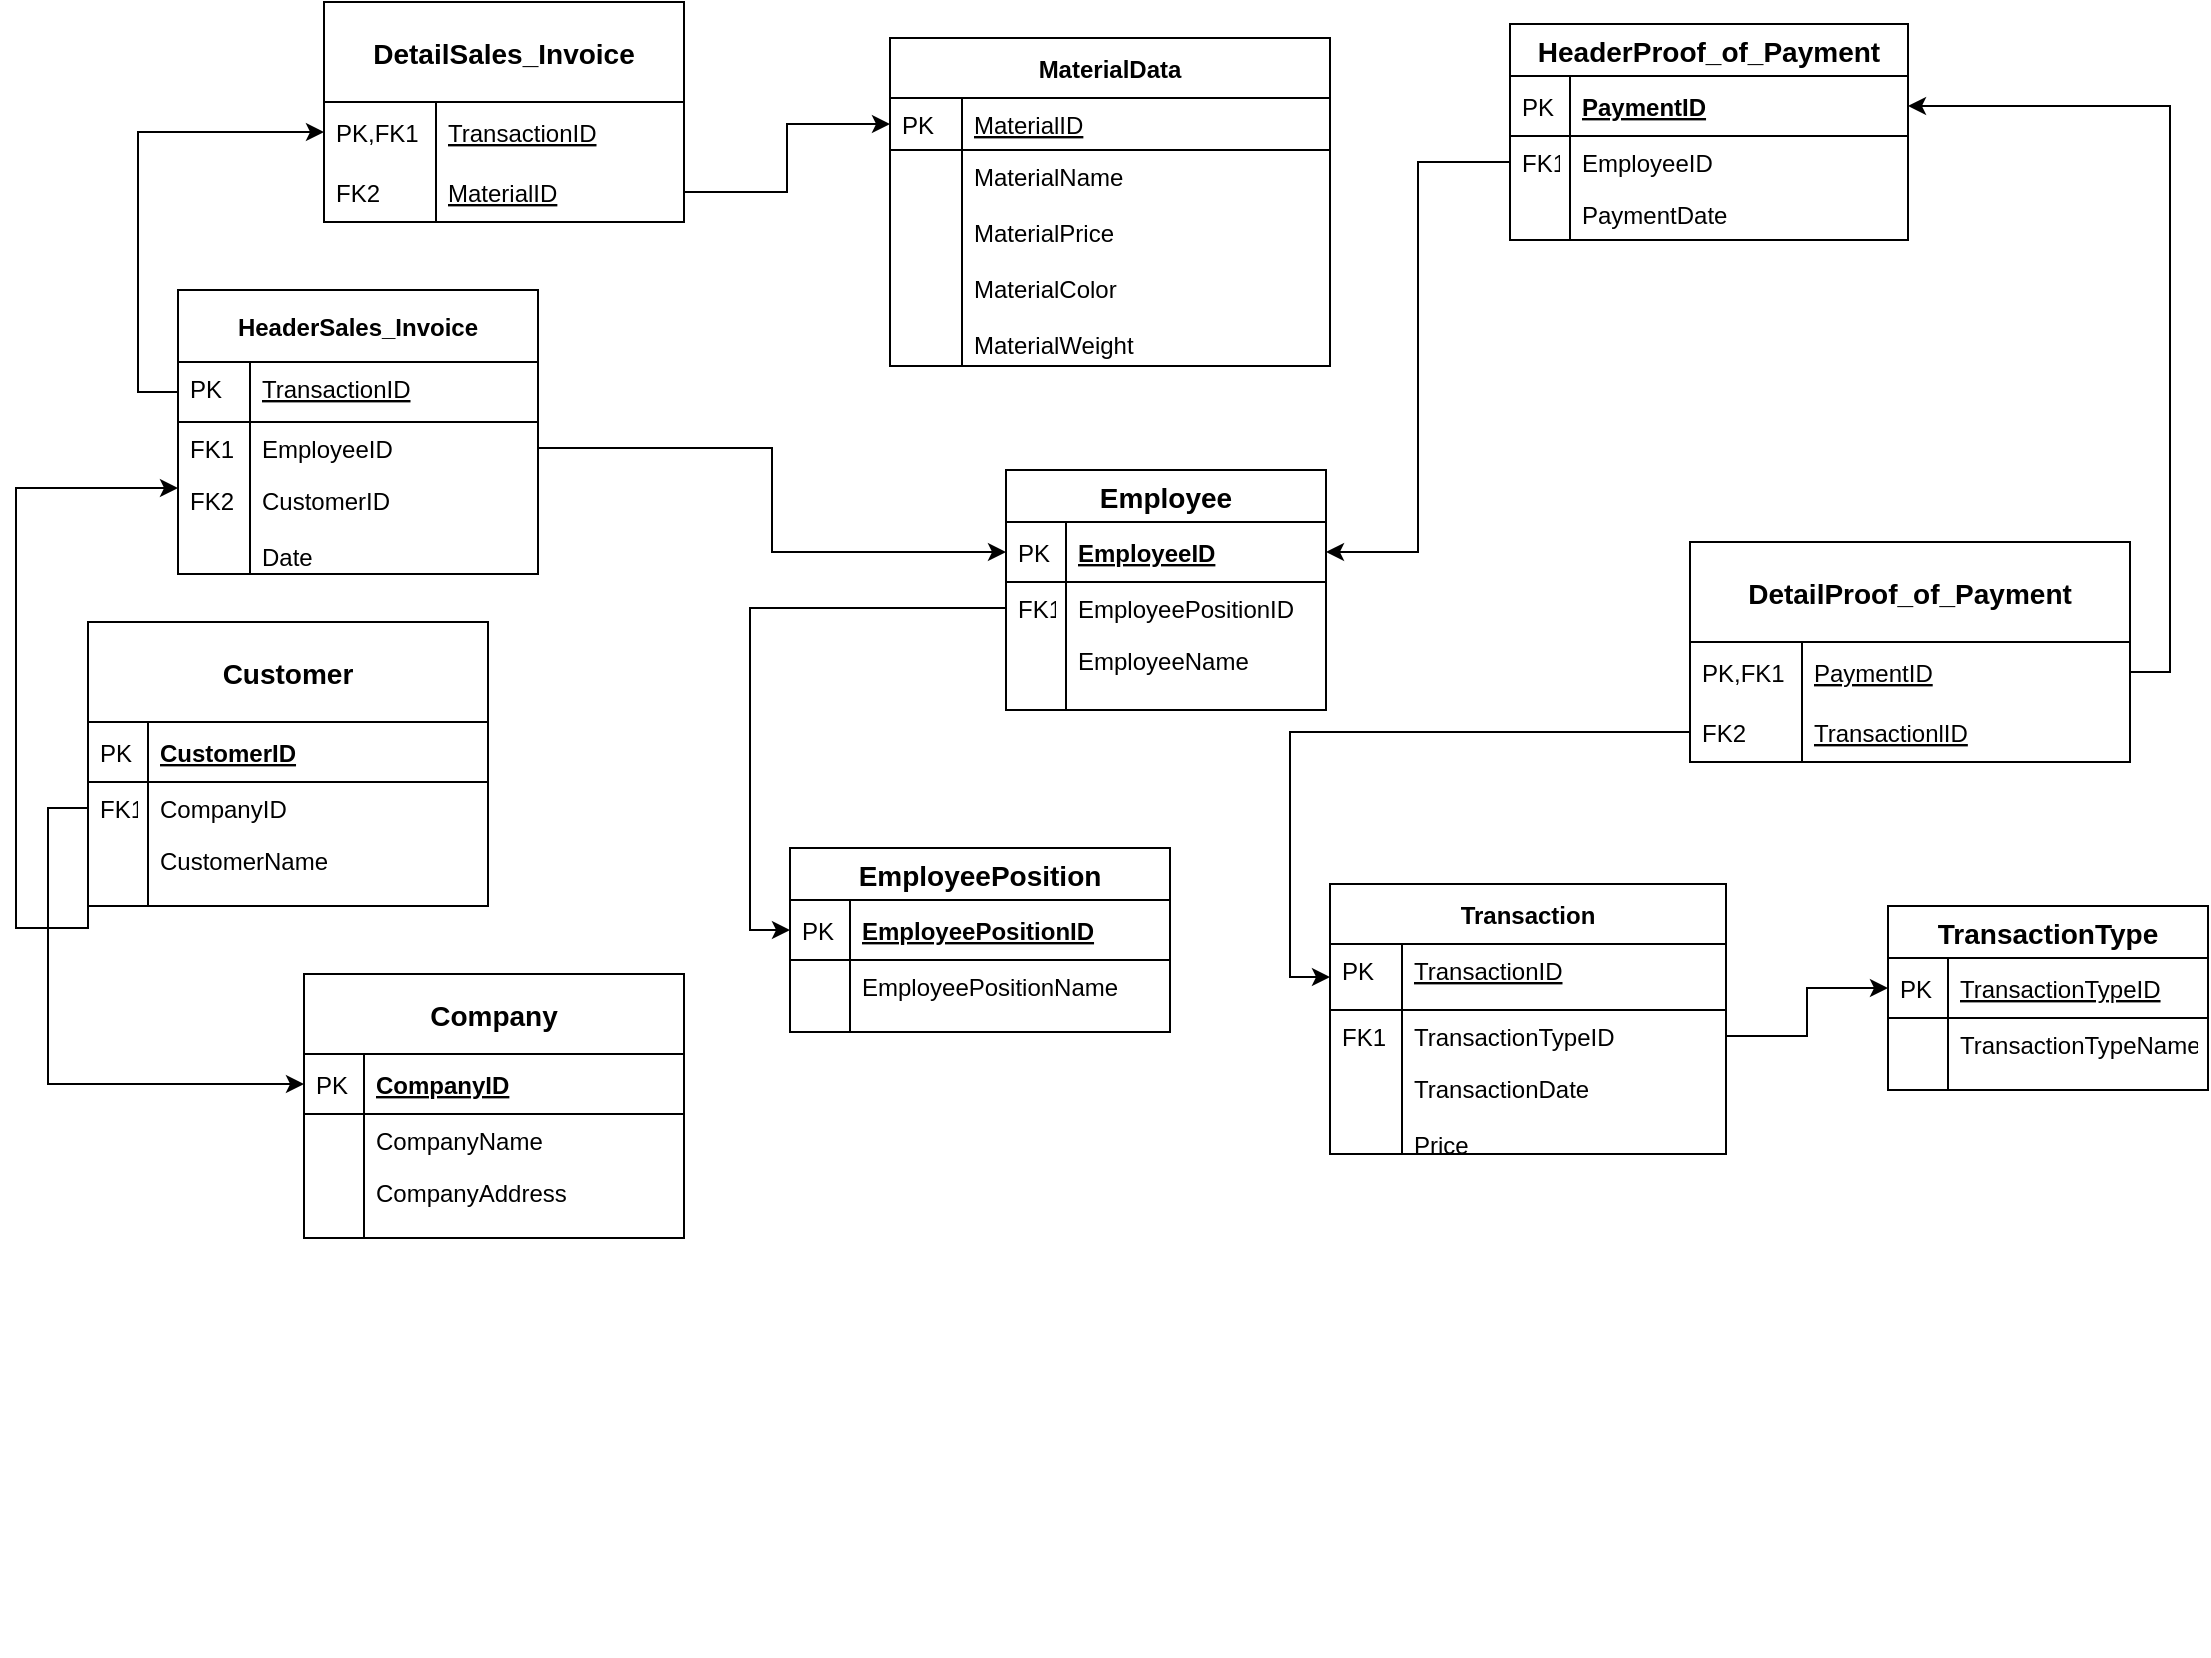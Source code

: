 <mxfile version="13.2.0" type="device"><diagram id="C5RBs43oDa-KdzZeNtuy" name="Page-1"><mxGraphModel dx="820" dy="693" grid="1" gridSize="9" guides="1" tooltips="1" connect="1" arrows="1" fold="1" page="1" pageScale="1" pageWidth="1169" pageHeight="827" math="0" shadow="0"><root><mxCell id="WIyWlLk6GJQsqaUBKTNV-0"/><mxCell id="WIyWlLk6GJQsqaUBKTNV-1" parent="WIyWlLk6GJQsqaUBKTNV-0"/><mxCell id="-Wonyo5o2zYbv7n9TVQ_-78" value="&lt;span style=&quot;color: rgba(0 , 0 , 0 , 0) ; font-family: monospace ; font-size: 0px&quot;&gt;%3CmxGraphModel%3E%3Croot%3E%3CmxCell%20id%3D%220%22%2F%3E%3CmxCell%20id%3D%221%22%20parent%3D%220%22%2F%3E%3CmxCell%20id%3D%222%22%20value%3D%22DetailSales_Invoice%22%20style%3D%22swimlane%3BfontStyle%3D1%3BchildLayout%3DstackLayout%3Bhorizontal%3D1%3BstartSize%3D50%3BhorizontalStack%3D0%3BresizeParent%3D1%3BresizeParentMax%3D0%3BresizeLast%3D0%3Bcollapsible%3D1%3BmarginBottom%3D0%3Balign%3Dcenter%3BfontSize%3D14%3B%22%20vertex%3D%221%22%20parent%3D%221%22%3E%3CmxGeometry%20x%3D%22410%22%20y%3D%22360%22%20width%3D%22220%22%20height%3D%22110%22%20as%3D%22geometry%22%2F%3E%3C%2FmxCell%3E%3CmxCell%20id%3D%223%22%20value%3D%22TransactionID%22%20style%3D%22shape%3DpartialRectangle%3Btop%3D0%3Bleft%3D0%3Bright%3D0%3Bbottom%3D0%3Balign%3Dleft%3BverticalAlign%3Dmiddle%3BfillColor%3Dnone%3BspacingLeft%3D60%3BspacingRight%3D4%3Boverflow%3Dhidden%3Brotatable%3D0%3Bpoints%3D%5B%5B0%2C0.5%5D%2C%5B1%2C0.5%5D%5D%3BportConstraint%3Deastwest%3BdropTarget%3D0%3BfontStyle%3D4%3BfontSize%3D12%3B%22%20vertex%3D%221%22%20parent%3D%222%22%3E%3CmxGeometry%20y%3D%2250%22%20width%3D%22220%22%20height%3D%2230%22%20as%3D%22geometry%22%2F%3E%3C%2FmxCell%3E%3CmxCell%20id%3D%224%22%20value%3D%22PK%2CFK1%22%20style%3D%22shape%3DpartialRectangle%3BfontStyle%3D0%3Btop%3D0%3Bleft%3D0%3Bbottom%3D0%3BfillColor%3Dnone%3Balign%3Dleft%3BverticalAlign%3Dmiddle%3BspacingLeft%3D4%3BspacingRight%3D4%3Boverflow%3Dhidden%3Brotatable%3D0%3Bpoints%3D%5B%5D%3BportConstraint%3Deastwest%3Bpart%3D1%3BfontSize%3D12%3B%22%20vertex%3D%221%22%20connectable%3D%220%22%20parent%3D%223%22%3E%3CmxGeometry%20width%3D%2256%22%20height%3D%2230%22%20as%3D%22geometry%22%2F%3E%3C%2FmxCell%3E%3CmxCell%20id%3D%225%22%20value%3D%22MaterialID%22%20style%3D%22shape%3DpartialRectangle%3Btop%3D0%3Bleft%3D0%3Bright%3D0%3Bbottom%3D1%3Balign%3Dleft%3BverticalAlign%3Dmiddle%3BfillColor%3Dnone%3BspacingLeft%3D60%3BspacingRight%3D4%3Boverflow%3Dhidden%3Brotatable%3D0%3Bpoints%3D%5B%5B0%2C0.5%5D%2C%5B1%2C0.5%5D%5D%3BportConstraint%3Deastwest%3BdropTarget%3D0%3BfontStyle%3D4%3BfontSize%3D12%3B%22%20vertex%3D%221%22%20parent%3D%222%22%3E%3CmxGeometry%20y%3D%2280%22%20width%3D%22220%22%20height%3D%2230%22%20as%3D%22geometry%22%2F%3E%3C%2FmxCell%3E%3CmxCell%20id%3D%226%22%20value%3D%22PK%22%20style%3D%22shape%3DpartialRectangle%3BfontStyle%3D0%3Btop%3D0%3Bleft%3D0%3Bbottom%3D0%3BfillColor%3Dnone%3Balign%3Dleft%3BverticalAlign%3Dmiddle%3BspacingLeft%3D4%3BspacingRight%3D4%3Boverflow%3Dhidden%3Brotatable%3D0%3Bpoints%3D%5B%5D%3BportConstraint%3Deastwest%3Bpart%3D1%3BfontSize%3D12%3B%22%20vertex%3D%221%22%20connectable%3D%220%22%20parent%3D%225%22%3E%3CmxGeometry%20width%3D%2256%22%20height%3D%2230%22%20as%3D%22geometry%22%2F%3E%3C%2FmxCell%3E%3C%2Froot%3E%3C%2FmxGraphModel%3E&lt;/span&gt;" style="text;html=1;align=center;verticalAlign=middle;resizable=0;points=[];autosize=1;" vertex="1" parent="WIyWlLk6GJQsqaUBKTNV-1"><mxGeometry x="304" y="960" width="20" height="20" as="geometry"/></mxCell><mxCell id="-Wonyo5o2zYbv7n9TVQ_-101" style="edgeStyle=orthogonalEdgeStyle;rounded=0;orthogonalLoop=1;jettySize=auto;html=1;exitX=1;exitY=0.5;exitDx=0;exitDy=0;entryX=0;entryY=0.5;entryDx=0;entryDy=0;" edge="1" parent="WIyWlLk6GJQsqaUBKTNV-1" source="zkfFHV4jXpPFQw0GAbJ--59" target="-Wonyo5o2zYbv7n9TVQ_-35"><mxGeometry relative="1" as="geometry"/></mxCell><mxCell id="-Wonyo5o2zYbv7n9TVQ_-102" style="edgeStyle=orthogonalEdgeStyle;rounded=0;orthogonalLoop=1;jettySize=auto;html=1;exitX=0;exitY=0.5;exitDx=0;exitDy=0;entryX=1;entryY=0.5;entryDx=0;entryDy=0;" edge="1" parent="WIyWlLk6GJQsqaUBKTNV-1" source="-Wonyo5o2zYbv7n9TVQ_-59" target="-Wonyo5o2zYbv7n9TVQ_-35"><mxGeometry relative="1" as="geometry"/></mxCell><mxCell id="-Wonyo5o2zYbv7n9TVQ_-103" style="edgeStyle=orthogonalEdgeStyle;rounded=0;orthogonalLoop=1;jettySize=auto;html=1;exitX=1;exitY=0.5;exitDx=0;exitDy=0;entryX=1;entryY=0.5;entryDx=0;entryDy=0;" edge="1" parent="WIyWlLk6GJQsqaUBKTNV-1" source="-Wonyo5o2zYbv7n9TVQ_-80" target="-Wonyo5o2zYbv7n9TVQ_-57"><mxGeometry relative="1" as="geometry"/></mxCell><mxCell id="-Wonyo5o2zYbv7n9TVQ_-104" style="edgeStyle=orthogonalEdgeStyle;rounded=0;orthogonalLoop=1;jettySize=auto;html=1;exitX=0;exitY=0.5;exitDx=0;exitDy=0;entryX=0;entryY=0.5;entryDx=0;entryDy=0;" edge="1" parent="WIyWlLk6GJQsqaUBKTNV-1" source="-Wonyo5o2zYbv7n9TVQ_-37" target="-Wonyo5o2zYbv7n9TVQ_-46"><mxGeometry relative="1" as="geometry"/></mxCell><mxCell id="-Wonyo5o2zYbv7n9TVQ_-105" style="edgeStyle=orthogonalEdgeStyle;rounded=0;orthogonalLoop=1;jettySize=auto;html=1;exitX=0;exitY=0.5;exitDx=0;exitDy=0;entryX=0;entryY=0.5;entryDx=0;entryDy=0;" edge="1" parent="WIyWlLk6GJQsqaUBKTNV-1" source="-Wonyo5o2zYbv7n9TVQ_-82" target="-Wonyo5o2zYbv7n9TVQ_-85"><mxGeometry relative="1" as="geometry"/></mxCell><mxCell id="-Wonyo5o2zYbv7n9TVQ_-106" style="edgeStyle=orthogonalEdgeStyle;rounded=0;orthogonalLoop=1;jettySize=auto;html=1;exitX=0;exitY=0.5;exitDx=0;exitDy=0;" edge="1" parent="WIyWlLk6GJQsqaUBKTNV-1" source="-Wonyo5o2zYbv7n9TVQ_-14" target="-Wonyo5o2zYbv7n9TVQ_-24"><mxGeometry relative="1" as="geometry"/></mxCell><mxCell id="-Wonyo5o2zYbv7n9TVQ_-108" style="edgeStyle=orthogonalEdgeStyle;rounded=0;orthogonalLoop=1;jettySize=auto;html=1;exitX=1;exitY=0.5;exitDx=0;exitDy=0;entryX=0;entryY=0.5;entryDx=0;entryDy=0;" edge="1" parent="WIyWlLk6GJQsqaUBKTNV-1" source="-Wonyo5o2zYbv7n9TVQ_-7" target="zkfFHV4jXpPFQw0GAbJ--52"><mxGeometry relative="1" as="geometry"/></mxCell><mxCell id="-Wonyo5o2zYbv7n9TVQ_-110" style="edgeStyle=orthogonalEdgeStyle;rounded=0;orthogonalLoop=1;jettySize=auto;html=1;exitX=0;exitY=0.5;exitDx=0;exitDy=0;entryX=0;entryY=0.5;entryDx=0;entryDy=0;" edge="1" parent="WIyWlLk6GJQsqaUBKTNV-1" source="zkfFHV4jXpPFQw0GAbJ--57" target="-Wonyo5o2zYbv7n9TVQ_-5"><mxGeometry relative="1" as="geometry"/></mxCell><mxCell id="zkfFHV4jXpPFQw0GAbJ--56" value="HeaderSales_Invoice" style="swimlane;fontStyle=1;childLayout=stackLayout;horizontal=1;startSize=36;horizontalStack=0;resizeParent=1;resizeLast=0;collapsible=1;marginBottom=0;rounded=0;shadow=0;strokeWidth=1;" parent="WIyWlLk6GJQsqaUBKTNV-1" vertex="1"><mxGeometry x="126" y="297" width="180" height="142" as="geometry"><mxRectangle x="260" y="80" width="160" height="26" as="alternateBounds"/></mxGeometry></mxCell><mxCell id="zkfFHV4jXpPFQw0GAbJ--57" value="TransactionID" style="shape=partialRectangle;top=0;left=0;right=0;bottom=1;align=left;verticalAlign=top;fillColor=none;spacingLeft=40;spacingRight=4;overflow=hidden;rotatable=0;points=[[0,0.5],[1,0.5]];portConstraint=eastwest;dropTarget=0;rounded=0;shadow=0;strokeWidth=1;fontStyle=4" parent="zkfFHV4jXpPFQw0GAbJ--56" vertex="1"><mxGeometry y="36" width="180" height="30" as="geometry"/></mxCell><mxCell id="zkfFHV4jXpPFQw0GAbJ--58" value="PK" style="shape=partialRectangle;top=0;left=0;bottom=0;fillColor=none;align=left;verticalAlign=top;spacingLeft=4;spacingRight=4;overflow=hidden;rotatable=0;points=[];portConstraint=eastwest;part=1;" parent="zkfFHV4jXpPFQw0GAbJ--57" vertex="1" connectable="0"><mxGeometry width="36" height="30.0" as="geometry"/></mxCell><mxCell id="zkfFHV4jXpPFQw0GAbJ--59" value="EmployeeID" style="shape=partialRectangle;top=0;left=0;right=0;bottom=0;align=left;verticalAlign=top;fillColor=none;spacingLeft=40;spacingRight=4;overflow=hidden;rotatable=0;points=[[0,0.5],[1,0.5]];portConstraint=eastwest;dropTarget=0;rounded=0;shadow=0;strokeWidth=1;" parent="zkfFHV4jXpPFQw0GAbJ--56" vertex="1"><mxGeometry y="66" width="180" height="26" as="geometry"/></mxCell><mxCell id="zkfFHV4jXpPFQw0GAbJ--60" value="FK1" style="shape=partialRectangle;top=0;left=0;bottom=0;fillColor=none;align=left;verticalAlign=top;spacingLeft=4;spacingRight=4;overflow=hidden;rotatable=0;points=[];portConstraint=eastwest;part=1;" parent="zkfFHV4jXpPFQw0GAbJ--59" vertex="1" connectable="0"><mxGeometry width="36" height="26" as="geometry"/></mxCell><mxCell id="zkfFHV4jXpPFQw0GAbJ--61" value="CustomerID&#10;&#10;Date" style="shape=partialRectangle;top=0;left=0;right=0;bottom=0;align=left;verticalAlign=top;fillColor=none;spacingLeft=40;spacingRight=4;overflow=hidden;rotatable=0;points=[[0,0.5],[1,0.5]];portConstraint=eastwest;dropTarget=0;rounded=0;shadow=0;strokeWidth=1;" parent="zkfFHV4jXpPFQw0GAbJ--56" vertex="1"><mxGeometry y="92" width="180" height="50" as="geometry"/></mxCell><mxCell id="zkfFHV4jXpPFQw0GAbJ--62" value="FK2" style="shape=partialRectangle;top=0;left=0;bottom=0;fillColor=none;align=left;verticalAlign=top;spacingLeft=4;spacingRight=4;overflow=hidden;rotatable=0;points=[];portConstraint=eastwest;part=1;" parent="zkfFHV4jXpPFQw0GAbJ--61" vertex="1" connectable="0"><mxGeometry width="36" height="50" as="geometry"/></mxCell><mxCell id="-Wonyo5o2zYbv7n9TVQ_-112" style="edgeStyle=orthogonalEdgeStyle;rounded=0;orthogonalLoop=1;jettySize=auto;html=1;exitX=0;exitY=0.5;exitDx=0;exitDy=0;" edge="1" parent="WIyWlLk6GJQsqaUBKTNV-1" source="-Wonyo5o2zYbv7n9TVQ_-12"><mxGeometry relative="1" as="geometry"><mxPoint x="126" y="396" as="targetPoint"/><Array as="points"><mxPoint x="45" y="616"/><mxPoint x="45" y="396"/></Array></mxGeometry></mxCell><mxCell id="-Wonyo5o2zYbv7n9TVQ_-11" value="Customer" style="swimlane;fontStyle=1;childLayout=stackLayout;horizontal=1;startSize=50;horizontalStack=0;resizeParent=1;resizeParentMax=0;resizeLast=0;collapsible=1;marginBottom=0;align=center;fontSize=14;" vertex="1" parent="WIyWlLk6GJQsqaUBKTNV-1"><mxGeometry x="81" y="463" width="200" height="142" as="geometry"/></mxCell><mxCell id="-Wonyo5o2zYbv7n9TVQ_-12" value="CustomerID" style="shape=partialRectangle;top=0;left=0;right=0;bottom=1;align=left;verticalAlign=middle;fillColor=none;spacingLeft=34;spacingRight=4;overflow=hidden;rotatable=0;points=[[0,0.5],[1,0.5]];portConstraint=eastwest;dropTarget=0;fontStyle=5;fontSize=12;" vertex="1" parent="-Wonyo5o2zYbv7n9TVQ_-11"><mxGeometry y="50" width="200" height="30" as="geometry"/></mxCell><mxCell id="-Wonyo5o2zYbv7n9TVQ_-13" value="PK" style="shape=partialRectangle;top=0;left=0;bottom=0;fillColor=none;align=left;verticalAlign=middle;spacingLeft=4;spacingRight=4;overflow=hidden;rotatable=0;points=[];portConstraint=eastwest;part=1;fontSize=12;" vertex="1" connectable="0" parent="-Wonyo5o2zYbv7n9TVQ_-12"><mxGeometry width="30" height="30" as="geometry"/></mxCell><mxCell id="-Wonyo5o2zYbv7n9TVQ_-14" value="CompanyID" style="shape=partialRectangle;top=0;left=0;right=0;bottom=0;align=left;verticalAlign=top;fillColor=none;spacingLeft=34;spacingRight=4;overflow=hidden;rotatable=0;points=[[0,0.5],[1,0.5]];portConstraint=eastwest;dropTarget=0;fontSize=12;" vertex="1" parent="-Wonyo5o2zYbv7n9TVQ_-11"><mxGeometry y="80" width="200" height="26" as="geometry"/></mxCell><mxCell id="-Wonyo5o2zYbv7n9TVQ_-15" value="FK1" style="shape=partialRectangle;top=0;left=0;bottom=0;fillColor=none;align=left;verticalAlign=top;spacingLeft=4;spacingRight=4;overflow=hidden;rotatable=0;points=[];portConstraint=eastwest;part=1;fontSize=12;" vertex="1" connectable="0" parent="-Wonyo5o2zYbv7n9TVQ_-14"><mxGeometry width="30" height="26" as="geometry"/></mxCell><mxCell id="-Wonyo5o2zYbv7n9TVQ_-16" value="CustomerName" style="shape=partialRectangle;top=0;left=0;right=0;bottom=0;align=left;verticalAlign=top;fillColor=none;spacingLeft=34;spacingRight=4;overflow=hidden;rotatable=0;points=[[0,0.5],[1,0.5]];portConstraint=eastwest;dropTarget=0;fontSize=12;" vertex="1" parent="-Wonyo5o2zYbv7n9TVQ_-11"><mxGeometry y="106" width="200" height="26" as="geometry"/></mxCell><mxCell id="-Wonyo5o2zYbv7n9TVQ_-17" value="" style="shape=partialRectangle;top=0;left=0;bottom=0;fillColor=none;align=left;verticalAlign=top;spacingLeft=4;spacingRight=4;overflow=hidden;rotatable=0;points=[];portConstraint=eastwest;part=1;fontSize=12;" vertex="1" connectable="0" parent="-Wonyo5o2zYbv7n9TVQ_-16"><mxGeometry width="30" height="26" as="geometry"/></mxCell><mxCell id="-Wonyo5o2zYbv7n9TVQ_-20" value="" style="shape=partialRectangle;top=0;left=0;right=0;bottom=0;align=left;verticalAlign=top;fillColor=none;spacingLeft=34;spacingRight=4;overflow=hidden;rotatable=0;points=[[0,0.5],[1,0.5]];portConstraint=eastwest;dropTarget=0;fontSize=12;" vertex="1" parent="-Wonyo5o2zYbv7n9TVQ_-11"><mxGeometry y="132" width="200" height="10" as="geometry"/></mxCell><mxCell id="-Wonyo5o2zYbv7n9TVQ_-21" value="" style="shape=partialRectangle;top=0;left=0;bottom=0;fillColor=none;align=left;verticalAlign=top;spacingLeft=4;spacingRight=4;overflow=hidden;rotatable=0;points=[];portConstraint=eastwest;part=1;fontSize=12;" vertex="1" connectable="0" parent="-Wonyo5o2zYbv7n9TVQ_-20"><mxGeometry width="30" height="10" as="geometry"/></mxCell><mxCell id="-Wonyo5o2zYbv7n9TVQ_-23" value="Company" style="swimlane;fontStyle=1;childLayout=stackLayout;horizontal=1;startSize=40;horizontalStack=0;resizeParent=1;resizeParentMax=0;resizeLast=0;collapsible=1;marginBottom=0;align=center;fontSize=14;" vertex="1" parent="WIyWlLk6GJQsqaUBKTNV-1"><mxGeometry x="189" y="639" width="190" height="132" as="geometry"/></mxCell><mxCell id="-Wonyo5o2zYbv7n9TVQ_-24" value="CompanyID" style="shape=partialRectangle;top=0;left=0;right=0;bottom=1;align=left;verticalAlign=middle;fillColor=none;spacingLeft=34;spacingRight=4;overflow=hidden;rotatable=0;points=[[0,0.5],[1,0.5]];portConstraint=eastwest;dropTarget=0;fontStyle=5;fontSize=12;" vertex="1" parent="-Wonyo5o2zYbv7n9TVQ_-23"><mxGeometry y="40" width="190" height="30" as="geometry"/></mxCell><mxCell id="-Wonyo5o2zYbv7n9TVQ_-25" value="PK" style="shape=partialRectangle;top=0;left=0;bottom=0;fillColor=none;align=left;verticalAlign=middle;spacingLeft=4;spacingRight=4;overflow=hidden;rotatable=0;points=[];portConstraint=eastwest;part=1;fontSize=12;" vertex="1" connectable="0" parent="-Wonyo5o2zYbv7n9TVQ_-24"><mxGeometry width="30" height="30" as="geometry"/></mxCell><mxCell id="-Wonyo5o2zYbv7n9TVQ_-26" value="CompanyName" style="shape=partialRectangle;top=0;left=0;right=0;bottom=0;align=left;verticalAlign=top;fillColor=none;spacingLeft=34;spacingRight=4;overflow=hidden;rotatable=0;points=[[0,0.5],[1,0.5]];portConstraint=eastwest;dropTarget=0;fontSize=12;" vertex="1" parent="-Wonyo5o2zYbv7n9TVQ_-23"><mxGeometry y="70" width="190" height="26" as="geometry"/></mxCell><mxCell id="-Wonyo5o2zYbv7n9TVQ_-27" value="" style="shape=partialRectangle;top=0;left=0;bottom=0;fillColor=none;align=left;verticalAlign=top;spacingLeft=4;spacingRight=4;overflow=hidden;rotatable=0;points=[];portConstraint=eastwest;part=1;fontSize=12;" vertex="1" connectable="0" parent="-Wonyo5o2zYbv7n9TVQ_-26"><mxGeometry width="30" height="26" as="geometry"/></mxCell><mxCell id="-Wonyo5o2zYbv7n9TVQ_-28" value="CompanyAddress" style="shape=partialRectangle;top=0;left=0;right=0;bottom=0;align=left;verticalAlign=top;fillColor=none;spacingLeft=34;spacingRight=4;overflow=hidden;rotatable=0;points=[[0,0.5],[1,0.5]];portConstraint=eastwest;dropTarget=0;fontSize=12;" vertex="1" parent="-Wonyo5o2zYbv7n9TVQ_-23"><mxGeometry y="96" width="190" height="26" as="geometry"/></mxCell><mxCell id="-Wonyo5o2zYbv7n9TVQ_-29" value="" style="shape=partialRectangle;top=0;left=0;bottom=0;fillColor=none;align=left;verticalAlign=top;spacingLeft=4;spacingRight=4;overflow=hidden;rotatable=0;points=[];portConstraint=eastwest;part=1;fontSize=12;" vertex="1" connectable="0" parent="-Wonyo5o2zYbv7n9TVQ_-28"><mxGeometry width="30" height="26" as="geometry"/></mxCell><mxCell id="-Wonyo5o2zYbv7n9TVQ_-32" value="" style="shape=partialRectangle;top=0;left=0;right=0;bottom=0;align=left;verticalAlign=top;fillColor=none;spacingLeft=34;spacingRight=4;overflow=hidden;rotatable=0;points=[[0,0.5],[1,0.5]];portConstraint=eastwest;dropTarget=0;fontSize=12;" vertex="1" parent="-Wonyo5o2zYbv7n9TVQ_-23"><mxGeometry y="122" width="190" height="10" as="geometry"/></mxCell><mxCell id="-Wonyo5o2zYbv7n9TVQ_-33" value="" style="shape=partialRectangle;top=0;left=0;bottom=0;fillColor=none;align=left;verticalAlign=top;spacingLeft=4;spacingRight=4;overflow=hidden;rotatable=0;points=[];portConstraint=eastwest;part=1;fontSize=12;" vertex="1" connectable="0" parent="-Wonyo5o2zYbv7n9TVQ_-32"><mxGeometry width="30" height="10" as="geometry"/></mxCell><mxCell id="-Wonyo5o2zYbv7n9TVQ_-84" value="Transaction" style="swimlane;fontStyle=1;childLayout=stackLayout;horizontal=1;startSize=30;horizontalStack=0;resizeParent=1;resizeLast=0;collapsible=1;marginBottom=0;rounded=0;shadow=0;strokeWidth=1;" vertex="1" parent="WIyWlLk6GJQsqaUBKTNV-1"><mxGeometry x="702" y="594" width="198" height="135" as="geometry"><mxRectangle x="260" y="80" width="160" height="26" as="alternateBounds"/></mxGeometry></mxCell><mxCell id="-Wonyo5o2zYbv7n9TVQ_-85" value="TransactionID" style="shape=partialRectangle;top=0;left=0;right=0;bottom=1;align=left;verticalAlign=top;fillColor=none;spacingLeft=40;spacingRight=4;overflow=hidden;rotatable=0;points=[[0,0.5],[1,0.5]];portConstraint=eastwest;dropTarget=0;rounded=0;shadow=0;strokeWidth=1;fontStyle=4" vertex="1" parent="-Wonyo5o2zYbv7n9TVQ_-84"><mxGeometry y="30" width="198" height="33" as="geometry"/></mxCell><mxCell id="-Wonyo5o2zYbv7n9TVQ_-86" value="PK" style="shape=partialRectangle;top=0;left=0;bottom=0;fillColor=none;align=left;verticalAlign=top;spacingLeft=4;spacingRight=4;overflow=hidden;rotatable=0;points=[];portConstraint=eastwest;part=1;" vertex="1" connectable="0" parent="-Wonyo5o2zYbv7n9TVQ_-85"><mxGeometry width="36" height="33" as="geometry"/></mxCell><mxCell id="-Wonyo5o2zYbv7n9TVQ_-87" value="TransactionTypeID" style="shape=partialRectangle;top=0;left=0;right=0;bottom=0;align=left;verticalAlign=top;fillColor=none;spacingLeft=40;spacingRight=4;overflow=hidden;rotatable=0;points=[[0,0.5],[1,0.5]];portConstraint=eastwest;dropTarget=0;rounded=0;shadow=0;strokeWidth=1;" vertex="1" parent="-Wonyo5o2zYbv7n9TVQ_-84"><mxGeometry y="63" width="198" height="26" as="geometry"/></mxCell><mxCell id="-Wonyo5o2zYbv7n9TVQ_-88" value="FK1" style="shape=partialRectangle;top=0;left=0;bottom=0;fillColor=none;align=left;verticalAlign=top;spacingLeft=4;spacingRight=4;overflow=hidden;rotatable=0;points=[];portConstraint=eastwest;part=1;" vertex="1" connectable="0" parent="-Wonyo5o2zYbv7n9TVQ_-87"><mxGeometry width="36" height="26" as="geometry"/></mxCell><mxCell id="-Wonyo5o2zYbv7n9TVQ_-89" value="TransactionDate&#10;&#10;Price" style="shape=partialRectangle;top=0;left=0;right=0;bottom=0;align=left;verticalAlign=top;fillColor=none;spacingLeft=40;spacingRight=4;overflow=hidden;rotatable=0;points=[[0,0.5],[1,0.5]];portConstraint=eastwest;dropTarget=0;rounded=0;shadow=0;strokeWidth=1;" vertex="1" parent="-Wonyo5o2zYbv7n9TVQ_-84"><mxGeometry y="89" width="198" height="46" as="geometry"/></mxCell><mxCell id="-Wonyo5o2zYbv7n9TVQ_-90" value="" style="shape=partialRectangle;top=0;left=0;bottom=0;fillColor=none;align=left;verticalAlign=top;spacingLeft=4;spacingRight=4;overflow=hidden;rotatable=0;points=[];portConstraint=eastwest;part=1;" vertex="1" connectable="0" parent="-Wonyo5o2zYbv7n9TVQ_-89"><mxGeometry width="36" height="46" as="geometry"/></mxCell><mxCell id="-Wonyo5o2zYbv7n9TVQ_-45" value="EmployeePosition" style="swimlane;fontStyle=1;childLayout=stackLayout;horizontal=1;startSize=26;horizontalStack=0;resizeParent=1;resizeParentMax=0;resizeLast=0;collapsible=1;marginBottom=0;align=center;fontSize=14;" vertex="1" parent="WIyWlLk6GJQsqaUBKTNV-1"><mxGeometry x="432" y="576" width="190" height="92" as="geometry"/></mxCell><mxCell id="-Wonyo5o2zYbv7n9TVQ_-46" value="EmployeePositionID" style="shape=partialRectangle;top=0;left=0;right=0;bottom=1;align=left;verticalAlign=middle;fillColor=none;spacingLeft=34;spacingRight=4;overflow=hidden;rotatable=0;points=[[0,0.5],[1,0.5]];portConstraint=eastwest;dropTarget=0;fontStyle=5;fontSize=12;" vertex="1" parent="-Wonyo5o2zYbv7n9TVQ_-45"><mxGeometry y="26" width="190" height="30" as="geometry"/></mxCell><mxCell id="-Wonyo5o2zYbv7n9TVQ_-47" value="PK" style="shape=partialRectangle;top=0;left=0;bottom=0;fillColor=none;align=left;verticalAlign=middle;spacingLeft=4;spacingRight=4;overflow=hidden;rotatable=0;points=[];portConstraint=eastwest;part=1;fontSize=12;" vertex="1" connectable="0" parent="-Wonyo5o2zYbv7n9TVQ_-46"><mxGeometry width="30" height="30" as="geometry"/></mxCell><mxCell id="-Wonyo5o2zYbv7n9TVQ_-48" value="EmployeePositionName" style="shape=partialRectangle;top=0;left=0;right=0;bottom=0;align=left;verticalAlign=top;fillColor=none;spacingLeft=34;spacingRight=4;overflow=hidden;rotatable=0;points=[[0,0.5],[1,0.5]];portConstraint=eastwest;dropTarget=0;fontSize=12;" vertex="1" parent="-Wonyo5o2zYbv7n9TVQ_-45"><mxGeometry y="56" width="190" height="26" as="geometry"/></mxCell><mxCell id="-Wonyo5o2zYbv7n9TVQ_-49" value="" style="shape=partialRectangle;top=0;left=0;bottom=0;fillColor=none;align=left;verticalAlign=top;spacingLeft=4;spacingRight=4;overflow=hidden;rotatable=0;points=[];portConstraint=eastwest;part=1;fontSize=12;" vertex="1" connectable="0" parent="-Wonyo5o2zYbv7n9TVQ_-48"><mxGeometry width="30" height="26" as="geometry"/></mxCell><mxCell id="-Wonyo5o2zYbv7n9TVQ_-54" value="" style="shape=partialRectangle;top=0;left=0;right=0;bottom=0;align=left;verticalAlign=top;fillColor=none;spacingLeft=34;spacingRight=4;overflow=hidden;rotatable=0;points=[[0,0.5],[1,0.5]];portConstraint=eastwest;dropTarget=0;fontSize=12;" vertex="1" parent="-Wonyo5o2zYbv7n9TVQ_-45"><mxGeometry y="82" width="190" height="10" as="geometry"/></mxCell><mxCell id="-Wonyo5o2zYbv7n9TVQ_-55" value="" style="shape=partialRectangle;top=0;left=0;bottom=0;fillColor=none;align=left;verticalAlign=top;spacingLeft=4;spacingRight=4;overflow=hidden;rotatable=0;points=[];portConstraint=eastwest;part=1;fontSize=12;" vertex="1" connectable="0" parent="-Wonyo5o2zYbv7n9TVQ_-54"><mxGeometry width="30" height="10" as="geometry"/></mxCell><mxCell id="-Wonyo5o2zYbv7n9TVQ_-56" value="HeaderProof_of_Payment" style="swimlane;fontStyle=1;childLayout=stackLayout;horizontal=1;startSize=26;horizontalStack=0;resizeParent=1;resizeParentMax=0;resizeLast=0;collapsible=1;marginBottom=0;align=center;fontSize=14;" vertex="1" parent="WIyWlLk6GJQsqaUBKTNV-1"><mxGeometry x="792" y="164" width="199" height="108" as="geometry"/></mxCell><mxCell id="-Wonyo5o2zYbv7n9TVQ_-57" value="PaymentID" style="shape=partialRectangle;top=0;left=0;right=0;bottom=1;align=left;verticalAlign=middle;fillColor=none;spacingLeft=34;spacingRight=4;overflow=hidden;rotatable=0;points=[[0,0.5],[1,0.5]];portConstraint=eastwest;dropTarget=0;fontStyle=5;fontSize=12;" vertex="1" parent="-Wonyo5o2zYbv7n9TVQ_-56"><mxGeometry y="26" width="199" height="30" as="geometry"/></mxCell><mxCell id="-Wonyo5o2zYbv7n9TVQ_-58" value="PK" style="shape=partialRectangle;top=0;left=0;bottom=0;fillColor=none;align=left;verticalAlign=middle;spacingLeft=4;spacingRight=4;overflow=hidden;rotatable=0;points=[];portConstraint=eastwest;part=1;fontSize=12;" vertex="1" connectable="0" parent="-Wonyo5o2zYbv7n9TVQ_-57"><mxGeometry width="30" height="30" as="geometry"/></mxCell><mxCell id="-Wonyo5o2zYbv7n9TVQ_-59" value="EmployeeID" style="shape=partialRectangle;top=0;left=0;right=0;bottom=0;align=left;verticalAlign=top;fillColor=none;spacingLeft=34;spacingRight=4;overflow=hidden;rotatable=0;points=[[0,0.5],[1,0.5]];portConstraint=eastwest;dropTarget=0;fontSize=12;" vertex="1" parent="-Wonyo5o2zYbv7n9TVQ_-56"><mxGeometry y="56" width="199" height="26" as="geometry"/></mxCell><mxCell id="-Wonyo5o2zYbv7n9TVQ_-60" value="FK1" style="shape=partialRectangle;top=0;left=0;bottom=0;fillColor=none;align=left;verticalAlign=top;spacingLeft=4;spacingRight=4;overflow=hidden;rotatable=0;points=[];portConstraint=eastwest;part=1;fontSize=12;" vertex="1" connectable="0" parent="-Wonyo5o2zYbv7n9TVQ_-59"><mxGeometry width="30" height="26" as="geometry"/></mxCell><mxCell id="-Wonyo5o2zYbv7n9TVQ_-61" value="PaymentDate" style="shape=partialRectangle;top=0;left=0;right=0;bottom=0;align=left;verticalAlign=top;fillColor=none;spacingLeft=34;spacingRight=4;overflow=hidden;rotatable=0;points=[[0,0.5],[1,0.5]];portConstraint=eastwest;dropTarget=0;fontSize=12;" vertex="1" parent="-Wonyo5o2zYbv7n9TVQ_-56"><mxGeometry y="82" width="199" height="26" as="geometry"/></mxCell><mxCell id="-Wonyo5o2zYbv7n9TVQ_-62" value="" style="shape=partialRectangle;top=0;left=0;bottom=0;fillColor=none;align=left;verticalAlign=top;spacingLeft=4;spacingRight=4;overflow=hidden;rotatable=0;points=[];portConstraint=eastwest;part=1;fontSize=12;" vertex="1" connectable="0" parent="-Wonyo5o2zYbv7n9TVQ_-61"><mxGeometry width="30" height="26" as="geometry"/></mxCell><mxCell id="-Wonyo5o2zYbv7n9TVQ_-79" value="DetailProof_of_Payment" style="swimlane;fontStyle=1;childLayout=stackLayout;horizontal=1;startSize=50;horizontalStack=0;resizeParent=1;resizeParentMax=0;resizeLast=0;collapsible=1;marginBottom=0;align=center;fontSize=14;" vertex="1" parent="WIyWlLk6GJQsqaUBKTNV-1"><mxGeometry x="882" y="423" width="220" height="110" as="geometry"/></mxCell><mxCell id="-Wonyo5o2zYbv7n9TVQ_-80" value="PaymentID" style="shape=partialRectangle;top=0;left=0;right=0;bottom=0;align=left;verticalAlign=middle;fillColor=none;spacingLeft=60;spacingRight=4;overflow=hidden;rotatable=0;points=[[0,0.5],[1,0.5]];portConstraint=eastwest;dropTarget=0;fontStyle=4;fontSize=12;" vertex="1" parent="-Wonyo5o2zYbv7n9TVQ_-79"><mxGeometry y="50" width="220" height="30" as="geometry"/></mxCell><mxCell id="-Wonyo5o2zYbv7n9TVQ_-81" value="PK,FK1" style="shape=partialRectangle;fontStyle=0;top=0;left=0;bottom=0;fillColor=none;align=left;verticalAlign=middle;spacingLeft=4;spacingRight=4;overflow=hidden;rotatable=0;points=[];portConstraint=eastwest;part=1;fontSize=12;" vertex="1" connectable="0" parent="-Wonyo5o2zYbv7n9TVQ_-80"><mxGeometry width="56" height="30" as="geometry"/></mxCell><mxCell id="-Wonyo5o2zYbv7n9TVQ_-82" value="TransactionlID" style="shape=partialRectangle;top=0;left=0;right=0;bottom=1;align=left;verticalAlign=middle;fillColor=none;spacingLeft=60;spacingRight=4;overflow=hidden;rotatable=0;points=[[0,0.5],[1,0.5]];portConstraint=eastwest;dropTarget=0;fontStyle=4;fontSize=12;" vertex="1" parent="-Wonyo5o2zYbv7n9TVQ_-79"><mxGeometry y="80" width="220" height="30" as="geometry"/></mxCell><mxCell id="-Wonyo5o2zYbv7n9TVQ_-83" value="FK2" style="shape=partialRectangle;fontStyle=0;top=0;left=0;bottom=0;fillColor=none;align=left;verticalAlign=middle;spacingLeft=4;spacingRight=4;overflow=hidden;rotatable=0;points=[];portConstraint=eastwest;part=1;fontSize=12;" vertex="1" connectable="0" parent="-Wonyo5o2zYbv7n9TVQ_-82"><mxGeometry width="56" height="30" as="geometry"/></mxCell><mxCell id="-Wonyo5o2zYbv7n9TVQ_-34" value="Employee" style="swimlane;fontStyle=1;childLayout=stackLayout;horizontal=1;startSize=26;horizontalStack=0;resizeParent=1;resizeParentMax=0;resizeLast=0;collapsible=1;marginBottom=0;align=center;fontSize=14;" vertex="1" parent="WIyWlLk6GJQsqaUBKTNV-1"><mxGeometry x="540" y="387" width="160" height="120" as="geometry"/></mxCell><mxCell id="-Wonyo5o2zYbv7n9TVQ_-35" value="EmployeeID" style="shape=partialRectangle;top=0;left=0;right=0;bottom=1;align=left;verticalAlign=middle;fillColor=none;spacingLeft=34;spacingRight=4;overflow=hidden;rotatable=0;points=[[0,0.5],[1,0.5]];portConstraint=eastwest;dropTarget=0;fontStyle=5;fontSize=12;" vertex="1" parent="-Wonyo5o2zYbv7n9TVQ_-34"><mxGeometry y="26" width="160" height="30" as="geometry"/></mxCell><mxCell id="-Wonyo5o2zYbv7n9TVQ_-36" value="PK" style="shape=partialRectangle;top=0;left=0;bottom=0;fillColor=none;align=left;verticalAlign=middle;spacingLeft=4;spacingRight=4;overflow=hidden;rotatable=0;points=[];portConstraint=eastwest;part=1;fontSize=12;" vertex="1" connectable="0" parent="-Wonyo5o2zYbv7n9TVQ_-35"><mxGeometry width="30" height="30" as="geometry"/></mxCell><mxCell id="-Wonyo5o2zYbv7n9TVQ_-37" value="EmployeePositionID" style="shape=partialRectangle;top=0;left=0;right=0;bottom=0;align=left;verticalAlign=top;fillColor=none;spacingLeft=34;spacingRight=4;overflow=hidden;rotatable=0;points=[[0,0.5],[1,0.5]];portConstraint=eastwest;dropTarget=0;fontSize=12;" vertex="1" parent="-Wonyo5o2zYbv7n9TVQ_-34"><mxGeometry y="56" width="160" height="26" as="geometry"/></mxCell><mxCell id="-Wonyo5o2zYbv7n9TVQ_-38" value="FK1" style="shape=partialRectangle;top=0;left=0;bottom=0;fillColor=none;align=left;verticalAlign=top;spacingLeft=4;spacingRight=4;overflow=hidden;rotatable=0;points=[];portConstraint=eastwest;part=1;fontSize=12;" vertex="1" connectable="0" parent="-Wonyo5o2zYbv7n9TVQ_-37"><mxGeometry width="30" height="26" as="geometry"/></mxCell><mxCell id="-Wonyo5o2zYbv7n9TVQ_-39" value="EmployeeName" style="shape=partialRectangle;top=0;left=0;right=0;bottom=0;align=left;verticalAlign=top;fillColor=none;spacingLeft=34;spacingRight=4;overflow=hidden;rotatable=0;points=[[0,0.5],[1,0.5]];portConstraint=eastwest;dropTarget=0;fontSize=12;" vertex="1" parent="-Wonyo5o2zYbv7n9TVQ_-34"><mxGeometry y="82" width="160" height="28" as="geometry"/></mxCell><mxCell id="-Wonyo5o2zYbv7n9TVQ_-40" value="" style="shape=partialRectangle;top=0;left=0;bottom=0;fillColor=none;align=left;verticalAlign=top;spacingLeft=4;spacingRight=4;overflow=hidden;rotatable=0;points=[];portConstraint=eastwest;part=1;fontSize=12;" vertex="1" connectable="0" parent="-Wonyo5o2zYbv7n9TVQ_-39"><mxGeometry width="30" height="28" as="geometry"/></mxCell><mxCell id="-Wonyo5o2zYbv7n9TVQ_-41" value="" style="shape=partialRectangle;top=0;left=0;right=0;bottom=0;align=left;verticalAlign=top;fillColor=none;spacingLeft=34;spacingRight=4;overflow=hidden;rotatable=0;points=[[0,0.5],[1,0.5]];portConstraint=eastwest;dropTarget=0;fontSize=12;" vertex="1" parent="-Wonyo5o2zYbv7n9TVQ_-34"><mxGeometry y="110" width="160" as="geometry"/></mxCell><mxCell id="-Wonyo5o2zYbv7n9TVQ_-42" value="" style="shape=partialRectangle;top=0;left=0;bottom=0;fillColor=none;align=left;verticalAlign=top;spacingLeft=4;spacingRight=4;overflow=hidden;rotatable=0;points=[];portConstraint=eastwest;part=1;fontSize=12;" vertex="1" connectable="0" parent="-Wonyo5o2zYbv7n9TVQ_-41"><mxGeometry width="30" as="geometry"/></mxCell><mxCell id="-Wonyo5o2zYbv7n9TVQ_-43" value="" style="shape=partialRectangle;top=0;left=0;right=0;bottom=0;align=left;verticalAlign=top;fillColor=none;spacingLeft=34;spacingRight=4;overflow=hidden;rotatable=0;points=[[0,0.5],[1,0.5]];portConstraint=eastwest;dropTarget=0;fontSize=12;" vertex="1" parent="-Wonyo5o2zYbv7n9TVQ_-34"><mxGeometry y="110" width="160" height="10" as="geometry"/></mxCell><mxCell id="-Wonyo5o2zYbv7n9TVQ_-44" value="" style="shape=partialRectangle;top=0;left=0;bottom=0;fillColor=none;align=left;verticalAlign=top;spacingLeft=4;spacingRight=4;overflow=hidden;rotatable=0;points=[];portConstraint=eastwest;part=1;fontSize=12;" vertex="1" connectable="0" parent="-Wonyo5o2zYbv7n9TVQ_-43"><mxGeometry width="30" height="10" as="geometry"/></mxCell><mxCell id="zkfFHV4jXpPFQw0GAbJ--51" value="MaterialData" style="swimlane;fontStyle=1;childLayout=stackLayout;horizontal=1;startSize=30;horizontalStack=0;resizeParent=1;resizeLast=0;collapsible=1;marginBottom=0;rounded=0;shadow=0;strokeWidth=1;" parent="WIyWlLk6GJQsqaUBKTNV-1" vertex="1"><mxGeometry x="482" y="171" width="220" height="164" as="geometry"><mxRectangle x="20" y="80" width="160" height="26" as="alternateBounds"/></mxGeometry></mxCell><mxCell id="zkfFHV4jXpPFQw0GAbJ--52" value="MaterialID" style="shape=partialRectangle;top=0;left=0;right=0;bottom=1;align=left;verticalAlign=top;fillColor=none;spacingLeft=40;spacingRight=4;overflow=hidden;rotatable=0;points=[[0,0.5],[1,0.5]];portConstraint=eastwest;dropTarget=0;rounded=0;shadow=0;strokeWidth=1;fontStyle=4" parent="zkfFHV4jXpPFQw0GAbJ--51" vertex="1"><mxGeometry y="30" width="220" height="26" as="geometry"/></mxCell><mxCell id="zkfFHV4jXpPFQw0GAbJ--53" value="PK" style="shape=partialRectangle;top=0;left=0;bottom=0;fillColor=none;align=left;verticalAlign=top;spacingLeft=4;spacingRight=4;overflow=hidden;rotatable=0;points=[];portConstraint=eastwest;part=1;" parent="zkfFHV4jXpPFQw0GAbJ--52" vertex="1" connectable="0"><mxGeometry width="36" height="26" as="geometry"/></mxCell><mxCell id="zkfFHV4jXpPFQw0GAbJ--54" value="MaterialName&#10;&#10;MaterialPrice&#10;&#10;MaterialColor&#10;&#10;MaterialWeight&#10;&#10;" style="shape=partialRectangle;top=0;left=0;right=0;bottom=0;align=left;verticalAlign=top;fillColor=none;spacingLeft=40;spacingRight=4;overflow=hidden;rotatable=0;points=[[0,0.5],[1,0.5]];portConstraint=eastwest;dropTarget=0;rounded=0;shadow=0;strokeWidth=1;" parent="zkfFHV4jXpPFQw0GAbJ--51" vertex="1"><mxGeometry y="56" width="220" height="108" as="geometry"/></mxCell><mxCell id="zkfFHV4jXpPFQw0GAbJ--55" value="" style="shape=partialRectangle;top=0;left=0;bottom=0;fillColor=none;align=left;verticalAlign=top;spacingLeft=4;spacingRight=4;overflow=hidden;rotatable=0;points=[];portConstraint=eastwest;part=1;" parent="zkfFHV4jXpPFQw0GAbJ--54" vertex="1" connectable="0"><mxGeometry width="36" height="108" as="geometry"/></mxCell><mxCell id="-Wonyo5o2zYbv7n9TVQ_-4" value="DetailSales_Invoice" style="swimlane;fontStyle=1;childLayout=stackLayout;horizontal=1;startSize=50;horizontalStack=0;resizeParent=1;resizeParentMax=0;resizeLast=0;collapsible=1;marginBottom=0;align=center;fontSize=14;" vertex="1" parent="WIyWlLk6GJQsqaUBKTNV-1"><mxGeometry x="199" y="153" width="180" height="110" as="geometry"/></mxCell><mxCell id="-Wonyo5o2zYbv7n9TVQ_-5" value="TransactionID" style="shape=partialRectangle;top=0;left=0;right=0;bottom=0;align=left;verticalAlign=middle;fillColor=none;spacingLeft=60;spacingRight=4;overflow=hidden;rotatable=0;points=[[0,0.5],[1,0.5]];portConstraint=eastwest;dropTarget=0;fontStyle=4;fontSize=12;" vertex="1" parent="-Wonyo5o2zYbv7n9TVQ_-4"><mxGeometry y="50" width="180" height="30" as="geometry"/></mxCell><mxCell id="-Wonyo5o2zYbv7n9TVQ_-6" value="PK,FK1" style="shape=partialRectangle;fontStyle=0;top=0;left=0;bottom=0;fillColor=none;align=left;verticalAlign=middle;spacingLeft=4;spacingRight=4;overflow=hidden;rotatable=0;points=[];portConstraint=eastwest;part=1;fontSize=12;" vertex="1" connectable="0" parent="-Wonyo5o2zYbv7n9TVQ_-5"><mxGeometry width="56" height="30" as="geometry"/></mxCell><mxCell id="-Wonyo5o2zYbv7n9TVQ_-7" value="MaterialID" style="shape=partialRectangle;top=0;left=0;right=0;bottom=1;align=left;verticalAlign=middle;fillColor=none;spacingLeft=60;spacingRight=4;overflow=hidden;rotatable=0;points=[[0,0.5],[1,0.5]];portConstraint=eastwest;dropTarget=0;fontStyle=4;fontSize=12;" vertex="1" parent="-Wonyo5o2zYbv7n9TVQ_-4"><mxGeometry y="80" width="180" height="30" as="geometry"/></mxCell><mxCell id="-Wonyo5o2zYbv7n9TVQ_-8" value="FK2" style="shape=partialRectangle;fontStyle=0;top=0;left=0;bottom=0;fillColor=none;align=left;verticalAlign=middle;spacingLeft=4;spacingRight=4;overflow=hidden;rotatable=0;points=[];portConstraint=eastwest;part=1;fontSize=12;" vertex="1" connectable="0" parent="-Wonyo5o2zYbv7n9TVQ_-7"><mxGeometry width="56" height="30" as="geometry"/></mxCell><mxCell id="-Wonyo5o2zYbv7n9TVQ_-132" value="TransactionType" style="swimlane;fontStyle=1;childLayout=stackLayout;horizontal=1;startSize=26;horizontalStack=0;resizeParent=1;resizeParentMax=0;resizeLast=0;collapsible=1;marginBottom=0;align=center;fontSize=14;" vertex="1" parent="WIyWlLk6GJQsqaUBKTNV-1"><mxGeometry x="981" y="605" width="160" height="92" as="geometry"/></mxCell><mxCell id="-Wonyo5o2zYbv7n9TVQ_-133" value="TransactionTypeID" style="shape=partialRectangle;top=0;left=0;right=0;bottom=1;align=left;verticalAlign=middle;fillColor=none;spacingLeft=34;spacingRight=4;overflow=hidden;rotatable=0;points=[[0,0.5],[1,0.5]];portConstraint=eastwest;dropTarget=0;fontStyle=4;fontSize=12;" vertex="1" parent="-Wonyo5o2zYbv7n9TVQ_-132"><mxGeometry y="26" width="160" height="30" as="geometry"/></mxCell><mxCell id="-Wonyo5o2zYbv7n9TVQ_-134" value="PK" style="shape=partialRectangle;top=0;left=0;bottom=0;fillColor=none;align=left;verticalAlign=middle;spacingLeft=4;spacingRight=4;overflow=hidden;rotatable=0;points=[];portConstraint=eastwest;part=1;fontSize=12;" vertex="1" connectable="0" parent="-Wonyo5o2zYbv7n9TVQ_-133"><mxGeometry width="30" height="30" as="geometry"/></mxCell><mxCell id="-Wonyo5o2zYbv7n9TVQ_-135" value="TransactionTypeName" style="shape=partialRectangle;top=0;left=0;right=0;bottom=0;align=left;verticalAlign=top;fillColor=none;spacingLeft=34;spacingRight=4;overflow=hidden;rotatable=0;points=[[0,0.5],[1,0.5]];portConstraint=eastwest;dropTarget=0;fontSize=12;" vertex="1" parent="-Wonyo5o2zYbv7n9TVQ_-132"><mxGeometry y="56" width="160" height="26" as="geometry"/></mxCell><mxCell id="-Wonyo5o2zYbv7n9TVQ_-136" value="" style="shape=partialRectangle;top=0;left=0;bottom=0;fillColor=none;align=left;verticalAlign=top;spacingLeft=4;spacingRight=4;overflow=hidden;rotatable=0;points=[];portConstraint=eastwest;part=1;fontSize=12;" vertex="1" connectable="0" parent="-Wonyo5o2zYbv7n9TVQ_-135"><mxGeometry width="30" height="26" as="geometry"/></mxCell><mxCell id="-Wonyo5o2zYbv7n9TVQ_-141" value="" style="shape=partialRectangle;top=0;left=0;right=0;bottom=0;align=left;verticalAlign=top;fillColor=none;spacingLeft=34;spacingRight=4;overflow=hidden;rotatable=0;points=[[0,0.5],[1,0.5]];portConstraint=eastwest;dropTarget=0;fontSize=12;" vertex="1" parent="-Wonyo5o2zYbv7n9TVQ_-132"><mxGeometry y="82" width="160" height="10" as="geometry"/></mxCell><mxCell id="-Wonyo5o2zYbv7n9TVQ_-142" value="" style="shape=partialRectangle;top=0;left=0;bottom=0;fillColor=none;align=left;verticalAlign=top;spacingLeft=4;spacingRight=4;overflow=hidden;rotatable=0;points=[];portConstraint=eastwest;part=1;fontSize=12;" vertex="1" connectable="0" parent="-Wonyo5o2zYbv7n9TVQ_-141"><mxGeometry width="30" height="10" as="geometry"/></mxCell><mxCell id="-Wonyo5o2zYbv7n9TVQ_-144" style="edgeStyle=orthogonalEdgeStyle;rounded=0;orthogonalLoop=1;jettySize=auto;html=1;exitX=1;exitY=0.5;exitDx=0;exitDy=0;entryX=0;entryY=0.5;entryDx=0;entryDy=0;" edge="1" parent="WIyWlLk6GJQsqaUBKTNV-1" source="-Wonyo5o2zYbv7n9TVQ_-87" target="-Wonyo5o2zYbv7n9TVQ_-133"><mxGeometry relative="1" as="geometry"/></mxCell></root></mxGraphModel></diagram></mxfile>